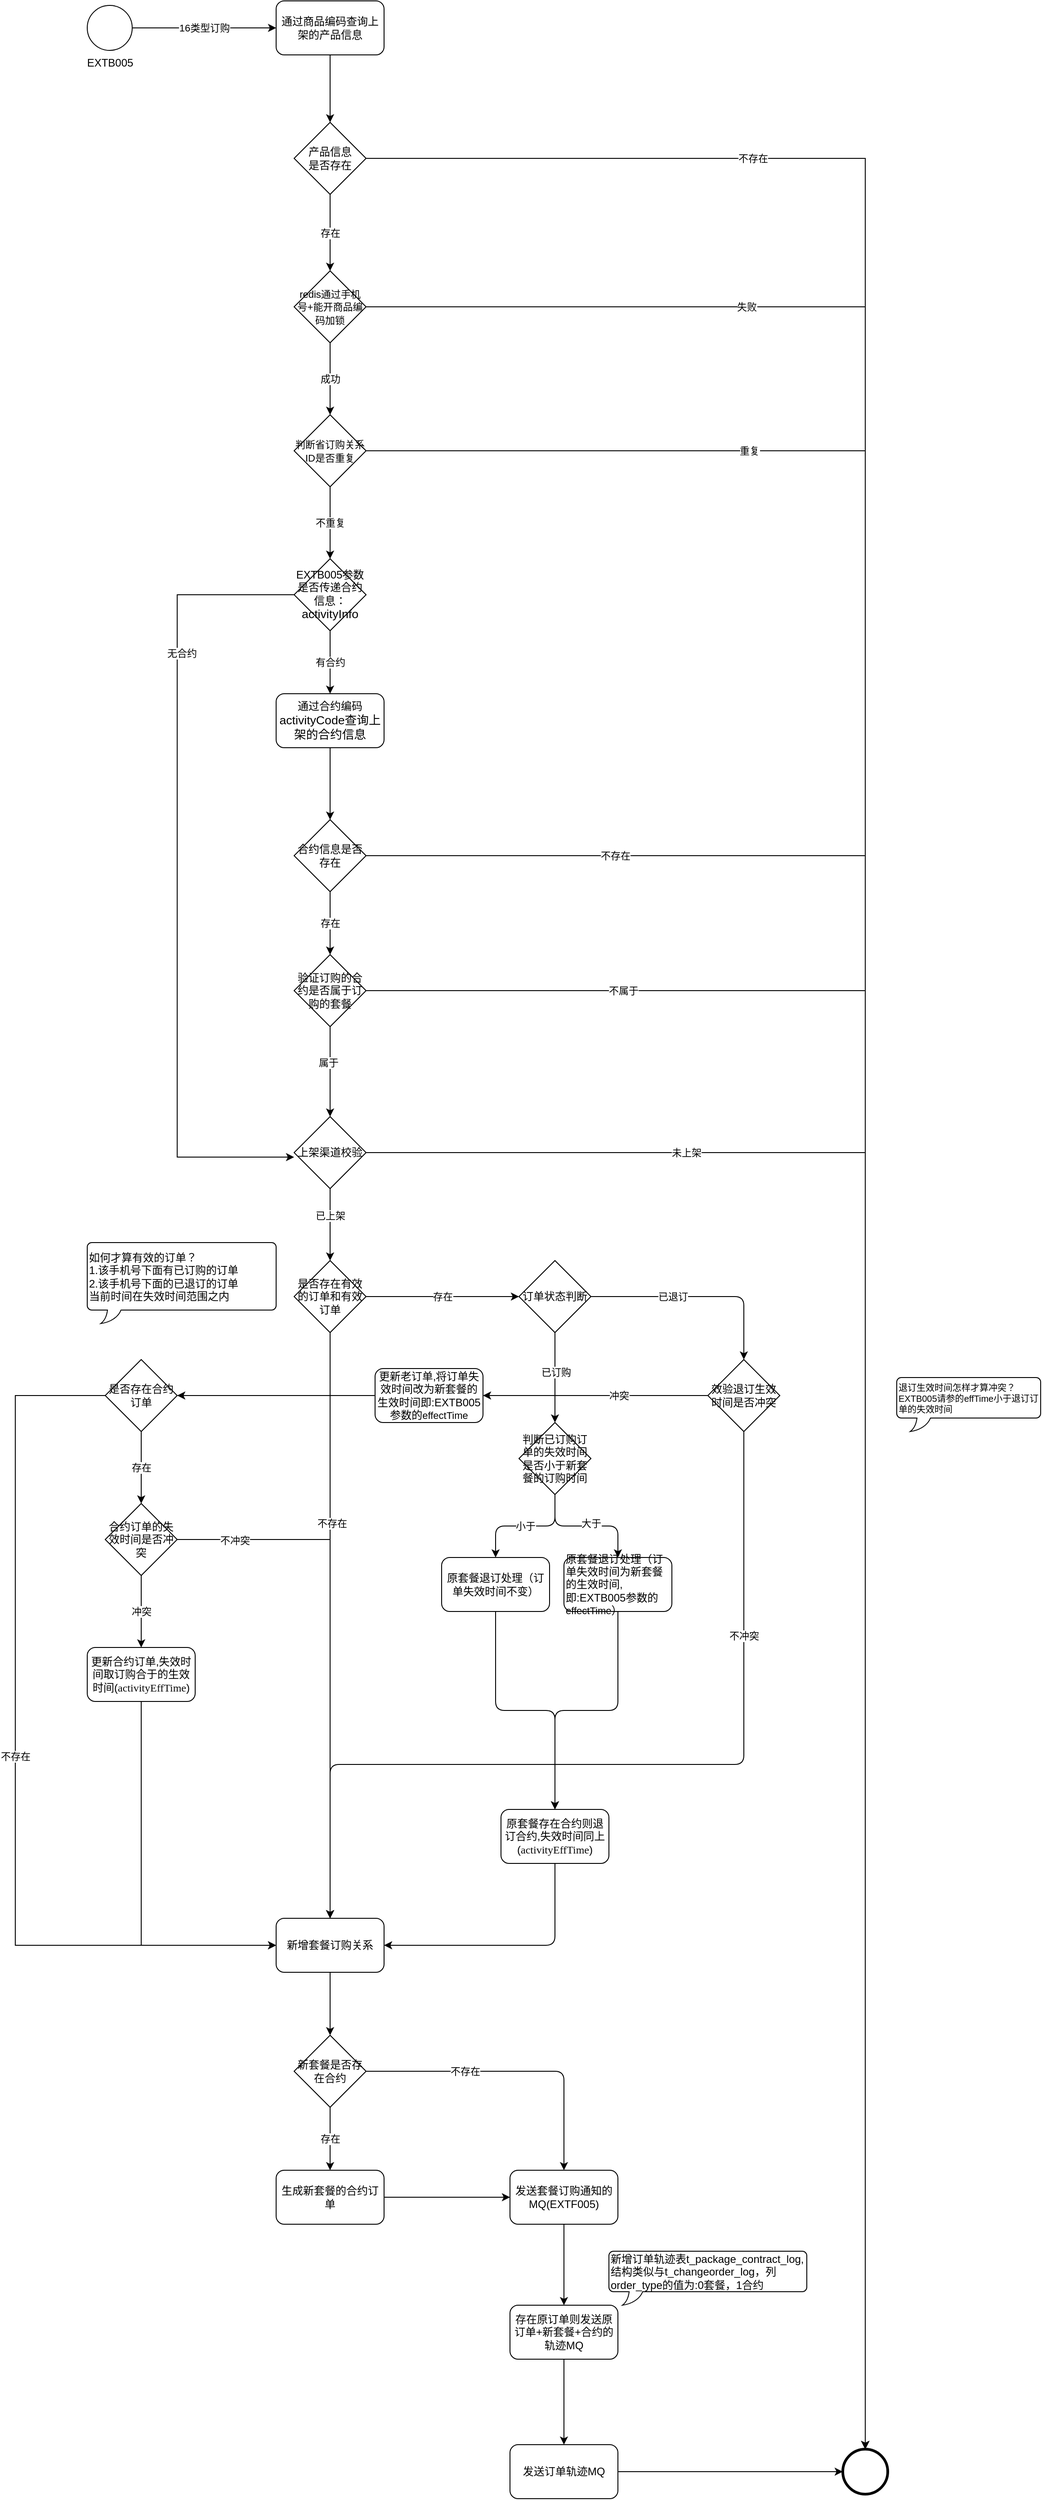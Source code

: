 <mxfile version="14.2.4" type="github" pages="3">
  <diagram id="OgV8At9cOp2wTqHFyp1Q" name="套餐+合约的订购">
    <mxGraphModel dx="2009" dy="1751" grid="1" gridSize="10" guides="1" tooltips="1" connect="1" arrows="1" fold="1" page="1" pageScale="1" pageWidth="827" pageHeight="1169" math="0" shadow="0">
      <root>
        <mxCell id="0" />
        <mxCell id="1" parent="0" />
        <mxCell id="pLbMeJme8Y_Jl0HePabT-7" value="16类型订购" style="edgeStyle=orthogonalEdgeStyle;rounded=0;orthogonalLoop=1;jettySize=auto;html=1;" parent="1" source="pLbMeJme8Y_Jl0HePabT-2" target="pLbMeJme8Y_Jl0HePabT-6" edge="1">
          <mxGeometry relative="1" as="geometry" />
        </mxCell>
        <mxCell id="pLbMeJme8Y_Jl0HePabT-2" value="EXTB005" style="shape=mxgraph.bpmn.shape;html=1;verticalLabelPosition=bottom;verticalAlign=top;align=center;perimeter=ellipsePerimeter;outlineConnect=0;outline=standard;symbol=general;" parent="1" vertex="1">
          <mxGeometry x="20" y="-575" width="50" height="50" as="geometry" />
        </mxCell>
        <mxCell id="pLbMeJme8Y_Jl0HePabT-3" value="" style="shape=mxgraph.bpmn.shape;html=1;verticalLabelPosition=bottom;verticalAlign=top;align=center;perimeter=ellipsePerimeter;outlineConnect=0;outline=end;symbol=general;" parent="1" vertex="1">
          <mxGeometry x="860" y="2141" width="50" height="50" as="geometry" />
        </mxCell>
        <mxCell id="pLbMeJme8Y_Jl0HePabT-15" style="edgeStyle=orthogonalEdgeStyle;rounded=0;orthogonalLoop=1;jettySize=auto;html=1;" parent="1" source="pLbMeJme8Y_Jl0HePabT-6" target="pLbMeJme8Y_Jl0HePabT-12" edge="1">
          <mxGeometry relative="1" as="geometry" />
        </mxCell>
        <mxCell id="pLbMeJme8Y_Jl0HePabT-6" value="通过商品编码查询上架的产品信息" style="rounded=1;whiteSpace=wrap;html=1;" parent="1" vertex="1">
          <mxGeometry x="230" y="-580" width="120" height="60" as="geometry" />
        </mxCell>
        <mxCell id="pLbMeJme8Y_Jl0HePabT-18" value="不存在&lt;br&gt;" style="edgeStyle=orthogonalEdgeStyle;rounded=0;orthogonalLoop=1;jettySize=auto;html=1;" parent="1" source="pLbMeJme8Y_Jl0HePabT-12" target="pLbMeJme8Y_Jl0HePabT-3" edge="1">
          <mxGeometry x="-0.723" relative="1" as="geometry">
            <mxPoint as="offset" />
          </mxGeometry>
        </mxCell>
        <mxCell id="c7PuPgjgo78gl8ul6k84-38" value="存在" style="edgeStyle=orthogonalEdgeStyle;rounded=1;sketch=0;orthogonalLoop=1;jettySize=auto;html=1;shadow=0;" parent="1" source="pLbMeJme8Y_Jl0HePabT-12" target="c7PuPgjgo78gl8ul6k84-36" edge="1">
          <mxGeometry relative="1" as="geometry" />
        </mxCell>
        <mxCell id="pLbMeJme8Y_Jl0HePabT-12" value="产品信息&lt;br&gt;是否存在" style="rhombus;whiteSpace=wrap;html=1;" parent="1" vertex="1">
          <mxGeometry x="250" y="-445" width="80" height="80" as="geometry" />
        </mxCell>
        <mxCell id="pLbMeJme8Y_Jl0HePabT-22" style="edgeStyle=orthogonalEdgeStyle;rounded=0;orthogonalLoop=1;jettySize=auto;html=1;" parent="1" source="pLbMeJme8Y_Jl0HePabT-20" target="pLbMeJme8Y_Jl0HePabT-3" edge="1">
          <mxGeometry relative="1" as="geometry" />
        </mxCell>
        <mxCell id="pLbMeJme8Y_Jl0HePabT-23" value="未上架" style="edgeLabel;html=1;align=center;verticalAlign=middle;resizable=0;points=[];" parent="pLbMeJme8Y_Jl0HePabT-22" vertex="1" connectable="0">
          <mxGeometry x="-0.496" y="-5" relative="1" as="geometry">
            <mxPoint x="-147" y="-5" as="offset" />
          </mxGeometry>
        </mxCell>
        <mxCell id="pLbMeJme8Y_Jl0HePabT-25" value="" style="edgeStyle=orthogonalEdgeStyle;rounded=0;orthogonalLoop=1;jettySize=auto;html=1;" parent="1" source="pLbMeJme8Y_Jl0HePabT-20" target="pLbMeJme8Y_Jl0HePabT-24" edge="1">
          <mxGeometry relative="1" as="geometry" />
        </mxCell>
        <mxCell id="pLbMeJme8Y_Jl0HePabT-26" value="已上架" style="edgeLabel;html=1;align=center;verticalAlign=middle;resizable=0;points=[];" parent="pLbMeJme8Y_Jl0HePabT-25" vertex="1" connectable="0">
          <mxGeometry x="-0.25" relative="1" as="geometry">
            <mxPoint as="offset" />
          </mxGeometry>
        </mxCell>
        <mxCell id="pLbMeJme8Y_Jl0HePabT-20" value="上架渠道校验" style="rhombus;whiteSpace=wrap;html=1;" parent="1" vertex="1">
          <mxGeometry x="250" y="660" width="80" height="80" as="geometry" />
        </mxCell>
        <mxCell id="pLbMeJme8Y_Jl0HePabT-29" value="存在" style="edgeStyle=orthogonalEdgeStyle;rounded=0;orthogonalLoop=1;jettySize=auto;html=1;" parent="1" source="pLbMeJme8Y_Jl0HePabT-24" target="pLbMeJme8Y_Jl0HePabT-28" edge="1">
          <mxGeometry relative="1" as="geometry" />
        </mxCell>
        <mxCell id="Hu3Yx2KmRZgjXhI8Y2ag-7" style="edgeStyle=orthogonalEdgeStyle;curved=0;rounded=1;sketch=0;orthogonalLoop=1;jettySize=auto;html=1;" parent="1" source="pLbMeJme8Y_Jl0HePabT-24" target="Hu3Yx2KmRZgjXhI8Y2ag-6" edge="1">
          <mxGeometry relative="1" as="geometry" />
        </mxCell>
        <mxCell id="Hu3Yx2KmRZgjXhI8Y2ag-18" value="不存在" style="edgeLabel;html=1;align=center;verticalAlign=middle;resizable=0;points=[];" parent="Hu3Yx2KmRZgjXhI8Y2ag-7" vertex="1" connectable="0">
          <mxGeometry x="-0.349" y="2" relative="1" as="geometry">
            <mxPoint as="offset" />
          </mxGeometry>
        </mxCell>
        <mxCell id="pLbMeJme8Y_Jl0HePabT-24" value="是否存在有效的订单和有效订单" style="rhombus;whiteSpace=wrap;html=1;" parent="1" vertex="1">
          <mxGeometry x="250" y="820" width="80" height="80" as="geometry" />
        </mxCell>
        <mxCell id="Hu3Yx2KmRZgjXhI8Y2ag-2" value="" style="edgeStyle=orthogonalEdgeStyle;curved=0;rounded=1;sketch=0;orthogonalLoop=1;jettySize=auto;html=1;" parent="1" source="pLbMeJme8Y_Jl0HePabT-28" target="Hu3Yx2KmRZgjXhI8Y2ag-1" edge="1">
          <mxGeometry relative="1" as="geometry" />
        </mxCell>
        <mxCell id="Hu3Yx2KmRZgjXhI8Y2ag-5" value="已退订&lt;br&gt;" style="edgeLabel;html=1;align=center;verticalAlign=middle;resizable=0;points=[];" parent="Hu3Yx2KmRZgjXhI8Y2ag-2" vertex="1" connectable="0">
          <mxGeometry x="0.369" y="2" relative="1" as="geometry">
            <mxPoint x="-74.17" y="2" as="offset" />
          </mxGeometry>
        </mxCell>
        <mxCell id="c7PuPgjgo78gl8ul6k84-27" value="" style="edgeStyle=orthogonalEdgeStyle;rounded=1;sketch=0;orthogonalLoop=1;jettySize=auto;html=1;shadow=0;" parent="1" source="pLbMeJme8Y_Jl0HePabT-28" target="c7PuPgjgo78gl8ul6k84-26" edge="1">
          <mxGeometry relative="1" as="geometry" />
        </mxCell>
        <mxCell id="c7PuPgjgo78gl8ul6k84-28" value="已订购" style="edgeLabel;html=1;align=center;verticalAlign=middle;resizable=0;points=[];" parent="c7PuPgjgo78gl8ul6k84-27" vertex="1" connectable="0">
          <mxGeometry x="-0.131" y="1" relative="1" as="geometry">
            <mxPoint as="offset" />
          </mxGeometry>
        </mxCell>
        <mxCell id="pLbMeJme8Y_Jl0HePabT-28" value="订单状态判断" style="rhombus;whiteSpace=wrap;html=1;" parent="1" vertex="1">
          <mxGeometry x="500" y="820" width="80" height="80" as="geometry" />
        </mxCell>
        <mxCell id="Hu3Yx2KmRZgjXhI8Y2ag-13" value="不冲突" style="edgeStyle=orthogonalEdgeStyle;curved=0;rounded=1;sketch=0;orthogonalLoop=1;jettySize=auto;html=1;" parent="1" source="Hu3Yx2KmRZgjXhI8Y2ag-1" target="Hu3Yx2KmRZgjXhI8Y2ag-6" edge="1">
          <mxGeometry x="-0.547" relative="1" as="geometry">
            <Array as="points">
              <mxPoint x="750" y="1380" />
              <mxPoint x="290" y="1380" />
            </Array>
            <mxPoint as="offset" />
          </mxGeometry>
        </mxCell>
        <mxCell id="Hu3Yx2KmRZgjXhI8Y2ag-14" style="edgeStyle=orthogonalEdgeStyle;curved=0;rounded=1;sketch=0;orthogonalLoop=1;jettySize=auto;html=1;entryX=1;entryY=0.5;entryDx=0;entryDy=0;" parent="1" source="Hu3Yx2KmRZgjXhI8Y2ag-1" target="Hu3Yx2KmRZgjXhI8Y2ag-12" edge="1">
          <mxGeometry relative="1" as="geometry" />
        </mxCell>
        <mxCell id="Hu3Yx2KmRZgjXhI8Y2ag-15" value="冲突" style="edgeLabel;html=1;align=center;verticalAlign=middle;resizable=0;points=[];" parent="Hu3Yx2KmRZgjXhI8Y2ag-14" vertex="1" connectable="0">
          <mxGeometry x="0.084" y="-3" relative="1" as="geometry">
            <mxPoint x="35.83" y="3" as="offset" />
          </mxGeometry>
        </mxCell>
        <mxCell id="Hu3Yx2KmRZgjXhI8Y2ag-1" value="效验退订生效时间是否冲突" style="rhombus;whiteSpace=wrap;html=1;" parent="1" vertex="1">
          <mxGeometry x="710" y="930" width="80" height="80" as="geometry" />
        </mxCell>
        <mxCell id="Hu3Yx2KmRZgjXhI8Y2ag-23" value="" style="edgeStyle=orthogonalEdgeStyle;curved=0;rounded=1;sketch=0;orthogonalLoop=1;jettySize=auto;html=1;" parent="1" source="Hu3Yx2KmRZgjXhI8Y2ag-6" target="Hu3Yx2KmRZgjXhI8Y2ag-20" edge="1">
          <mxGeometry relative="1" as="geometry">
            <mxPoint x="290" y="1691" as="targetPoint" />
          </mxGeometry>
        </mxCell>
        <mxCell id="Hu3Yx2KmRZgjXhI8Y2ag-6" value="新增套餐订购关系" style="rounded=1;whiteSpace=wrap;html=1;sketch=0;" parent="1" vertex="1">
          <mxGeometry x="230" y="1551" width="120" height="60" as="geometry" />
        </mxCell>
        <mxCell id="Hu3Yx2KmRZgjXhI8Y2ag-11" value="" style="edgeStyle=orthogonalEdgeStyle;curved=0;rounded=1;sketch=0;orthogonalLoop=1;jettySize=auto;html=1;" parent="1" source="Hu3Yx2KmRZgjXhI8Y2ag-8" target="Hu3Yx2KmRZgjXhI8Y2ag-10" edge="1">
          <mxGeometry relative="1" as="geometry">
            <Array as="points">
              <mxPoint x="610" y="1320" />
              <mxPoint x="540" y="1320" />
            </Array>
          </mxGeometry>
        </mxCell>
        <mxCell id="Hu3Yx2KmRZgjXhI8Y2ag-8" value="原套餐退订处理（订单失效时间为新套餐的生效时间,即:EXTB005&lt;span&gt;参数的&lt;/span&gt;&lt;span lang=&quot;EN-US&quot; style=&quot;font-size: 11px ; font-family: &amp;#34;calibri&amp;#34; , sans-serif&quot;&gt;effectTime&lt;/span&gt;）" style="rounded=1;whiteSpace=wrap;html=1;sketch=0;align=left;" parent="1" vertex="1">
          <mxGeometry x="550" y="1150" width="120" height="60" as="geometry" />
        </mxCell>
        <mxCell id="Hu3Yx2KmRZgjXhI8Y2ag-19" style="edgeStyle=orthogonalEdgeStyle;curved=0;rounded=1;sketch=0;orthogonalLoop=1;jettySize=auto;html=1;" parent="1" source="Hu3Yx2KmRZgjXhI8Y2ag-10" target="Hu3Yx2KmRZgjXhI8Y2ag-6" edge="1">
          <mxGeometry relative="1" as="geometry">
            <Array as="points">
              <mxPoint x="540" y="1581" />
            </Array>
          </mxGeometry>
        </mxCell>
        <mxCell id="Hu3Yx2KmRZgjXhI8Y2ag-10" value="原套餐存在合约则退订合约,失效时间同上&lt;br&gt;(&lt;span style=&quot;color: rgb(8 , 8 , 8) ; font-family: &amp;#34;jetbrains mono&amp;#34; ; background-color: rgb(255 , 255 , 255)&quot;&gt;activityEffTime&lt;/span&gt;)" style="rounded=1;whiteSpace=wrap;html=1;sketch=0;" parent="1" vertex="1">
          <mxGeometry x="480" y="1430" width="120" height="60" as="geometry" />
        </mxCell>
        <mxCell id="c7PuPgjgo78gl8ul6k84-21" value="" style="edgeStyle=orthogonalEdgeStyle;rounded=0;orthogonalLoop=1;jettySize=auto;html=1;entryX=1;entryY=0.5;entryDx=0;entryDy=0;" parent="1" source="Hu3Yx2KmRZgjXhI8Y2ag-12" target="DXuq3Fp1_VnuWL4r6rDe-3" edge="1">
          <mxGeometry relative="1" as="geometry">
            <mxPoint x="140" y="970" as="targetPoint" />
          </mxGeometry>
        </mxCell>
        <mxCell id="Hu3Yx2KmRZgjXhI8Y2ag-12" value="更新老订单,将订单失效时间改为新套餐的生效时间即:&lt;span style=&quot;text-align: left&quot;&gt;EXTB005参数的&lt;/span&gt;&lt;span style=&quot;font-family: &amp;#34;calibri&amp;#34; , sans-serif ; font-size: 11px ; text-align: left&quot;&gt;effectTime&lt;/span&gt;" style="rounded=1;whiteSpace=wrap;html=1;sketch=0;" parent="1" vertex="1">
          <mxGeometry x="340" y="940" width="120" height="60" as="geometry" />
        </mxCell>
        <mxCell id="Hu3Yx2KmRZgjXhI8Y2ag-25" value="存在" style="edgeStyle=orthogonalEdgeStyle;curved=0;rounded=1;sketch=0;orthogonalLoop=1;jettySize=auto;html=1;" parent="1" source="Hu3Yx2KmRZgjXhI8Y2ag-20" target="Hu3Yx2KmRZgjXhI8Y2ag-26" edge="1">
          <mxGeometry relative="1" as="geometry">
            <mxPoint x="290" y="1921" as="targetPoint" />
          </mxGeometry>
        </mxCell>
        <mxCell id="Hu3Yx2KmRZgjXhI8Y2ag-34" value="不存在" style="edgeStyle=orthogonalEdgeStyle;curved=0;rounded=1;sketch=0;orthogonalLoop=1;jettySize=auto;html=1;" parent="1" source="Hu3Yx2KmRZgjXhI8Y2ag-20" target="Hu3Yx2KmRZgjXhI8Y2ag-28" edge="1">
          <mxGeometry x="-0.333" relative="1" as="geometry">
            <mxPoint as="offset" />
          </mxGeometry>
        </mxCell>
        <mxCell id="Hu3Yx2KmRZgjXhI8Y2ag-20" value="新套餐是否存在合约" style="rhombus;whiteSpace=wrap;html=1;rounded=0;sketch=0;" parent="1" vertex="1">
          <mxGeometry x="250" y="1681" width="80" height="80" as="geometry" />
        </mxCell>
        <mxCell id="Hu3Yx2KmRZgjXhI8Y2ag-29" value="" style="edgeStyle=orthogonalEdgeStyle;curved=0;rounded=1;sketch=0;orthogonalLoop=1;jettySize=auto;html=1;" parent="1" source="Hu3Yx2KmRZgjXhI8Y2ag-26" target="Hu3Yx2KmRZgjXhI8Y2ag-28" edge="1">
          <mxGeometry relative="1" as="geometry" />
        </mxCell>
        <mxCell id="Hu3Yx2KmRZgjXhI8Y2ag-26" value="生成新套餐的合约订单" style="rounded=1;whiteSpace=wrap;html=1;sketch=0;" parent="1" vertex="1">
          <mxGeometry x="230" y="1831" width="120" height="60" as="geometry" />
        </mxCell>
        <mxCell id="Hu3Yx2KmRZgjXhI8Y2ag-36" value="" style="edgeStyle=orthogonalEdgeStyle;curved=0;rounded=1;sketch=0;orthogonalLoop=1;jettySize=auto;html=1;" parent="1" source="Hu3Yx2KmRZgjXhI8Y2ag-28" target="Hu3Yx2KmRZgjXhI8Y2ag-35" edge="1">
          <mxGeometry relative="1" as="geometry" />
        </mxCell>
        <mxCell id="Hu3Yx2KmRZgjXhI8Y2ag-28" value="发送套餐订购通知的MQ(EXTF005)" style="rounded=1;whiteSpace=wrap;html=1;sketch=0;" parent="1" vertex="1">
          <mxGeometry x="490" y="1831" width="120" height="60" as="geometry" />
        </mxCell>
        <mxCell id="Hu3Yx2KmRZgjXhI8Y2ag-38" value="" style="edgeStyle=orthogonalEdgeStyle;curved=0;rounded=1;sketch=0;orthogonalLoop=1;jettySize=auto;html=1;" parent="1" source="Hu3Yx2KmRZgjXhI8Y2ag-35" target="Hu3Yx2KmRZgjXhI8Y2ag-37" edge="1">
          <mxGeometry relative="1" as="geometry" />
        </mxCell>
        <mxCell id="Hu3Yx2KmRZgjXhI8Y2ag-35" value="存在原订单则发送原订单+新套餐+合约的轨迹MQ" style="rounded=1;whiteSpace=wrap;html=1;sketch=0;" parent="1" vertex="1">
          <mxGeometry x="490" y="1981" width="120" height="60" as="geometry" />
        </mxCell>
        <mxCell id="Hu3Yx2KmRZgjXhI8Y2ag-39" style="edgeStyle=orthogonalEdgeStyle;curved=0;rounded=1;sketch=0;orthogonalLoop=1;jettySize=auto;html=1;" parent="1" source="Hu3Yx2KmRZgjXhI8Y2ag-37" target="pLbMeJme8Y_Jl0HePabT-3" edge="1">
          <mxGeometry relative="1" as="geometry" />
        </mxCell>
        <mxCell id="Hu3Yx2KmRZgjXhI8Y2ag-37" value="发送订单轨迹MQ" style="rounded=1;whiteSpace=wrap;html=1;sketch=0;" parent="1" vertex="1">
          <mxGeometry x="490" y="2136" width="120" height="60" as="geometry" />
        </mxCell>
        <mxCell id="VUyrlR1kTBsmthqAl_uk-15" value="&lt;span&gt;如何才算有效的订单？&lt;/span&gt;&lt;br&gt;&lt;span&gt;1.该手机号下面有已订购的订单&lt;/span&gt;&lt;br&gt;&lt;span&gt;2.该手机号下面的已退订的订单&lt;br&gt;当前时间在失效时间范围之内&lt;br&gt;&lt;/span&gt;" style="whiteSpace=wrap;html=1;shape=mxgraph.basic.roundRectCallout;dx=30;dy=15;size=5;boundedLbl=1;labelBackgroundColor=none;align=left;" parent="1" vertex="1">
          <mxGeometry x="20" y="800" width="210" height="90" as="geometry" />
        </mxCell>
        <mxCell id="VUyrlR1kTBsmthqAl_uk-17" value="&lt;font style=&quot;font-size: 10px&quot;&gt;退订生效时间怎样才算冲突？&lt;br style=&quot;font-size: 10px&quot;&gt;EXTB005请参的&lt;span style=&quot;font-family: &amp;#34;calibri&amp;#34; , sans-serif ; font-size: 10px&quot;&gt;effTime小于退订订单的失效时间&lt;/span&gt;&lt;/font&gt;" style="whiteSpace=wrap;html=1;shape=mxgraph.basic.roundRectCallout;dx=30;dy=15;size=5;boundedLbl=1;labelBackgroundColor=none;align=left;fontSize=8;" parent="1" vertex="1">
          <mxGeometry x="920" y="950" width="160" height="60" as="geometry" />
        </mxCell>
        <mxCell id="c7PuPgjgo78gl8ul6k84-5" value="有合约" style="edgeStyle=orthogonalEdgeStyle;rounded=0;orthogonalLoop=1;jettySize=auto;html=1;" parent="1" source="c7PuPgjgo78gl8ul6k84-1" target="c7PuPgjgo78gl8ul6k84-4" edge="1">
          <mxGeometry relative="1" as="geometry" />
        </mxCell>
        <mxCell id="c7PuPgjgo78gl8ul6k84-18" style="edgeStyle=orthogonalEdgeStyle;rounded=0;orthogonalLoop=1;jettySize=auto;html=1;entryX=0;entryY=0.5;entryDx=0;entryDy=0;" parent="1" source="c7PuPgjgo78gl8ul6k84-1" edge="1">
          <mxGeometry relative="1" as="geometry">
            <mxPoint x="250" y="80" as="sourcePoint" />
            <mxPoint x="250" y="705" as="targetPoint" />
            <Array as="points">
              <mxPoint x="120" y="80" />
              <mxPoint x="120" y="705" />
            </Array>
          </mxGeometry>
        </mxCell>
        <mxCell id="c7PuPgjgo78gl8ul6k84-19" value="无合约" style="edgeLabel;html=1;align=center;verticalAlign=middle;resizable=0;points=[];" parent="c7PuPgjgo78gl8ul6k84-18" vertex="1" connectable="0">
          <mxGeometry x="-0.591" y="3" relative="1" as="geometry">
            <mxPoint x="2" y="14" as="offset" />
          </mxGeometry>
        </mxCell>
        <mxCell id="c7PuPgjgo78gl8ul6k84-1" value="EXTB005参数是否传递合约信息：&lt;span lang=&quot;EN-US&quot; style=&quot;font-size: 10.0pt ; font-family: &amp;#34;calibri&amp;#34; , sans-serif&quot;&gt;activityInfo&lt;/span&gt;" style="rhombus;whiteSpace=wrap;html=1;" parent="1" vertex="1">
          <mxGeometry x="250" y="40" width="80" height="80" as="geometry" />
        </mxCell>
        <mxCell id="c7PuPgjgo78gl8ul6k84-9" style="edgeStyle=orthogonalEdgeStyle;rounded=0;orthogonalLoop=1;jettySize=auto;html=1;" parent="1" source="c7PuPgjgo78gl8ul6k84-4" target="c7PuPgjgo78gl8ul6k84-8" edge="1">
          <mxGeometry relative="1" as="geometry" />
        </mxCell>
        <mxCell id="c7PuPgjgo78gl8ul6k84-4" value="通过合约编码&lt;span lang=&quot;EN-US&quot; style=&quot;font-size: 10.0pt ; font-family: &amp;#34;calibri&amp;#34; , sans-serif&quot;&gt;activityCode查询上架的合约信息&lt;/span&gt;" style="rounded=1;whiteSpace=wrap;html=1;" parent="1" vertex="1">
          <mxGeometry x="230" y="190" width="120" height="60" as="geometry" />
        </mxCell>
        <mxCell id="c7PuPgjgo78gl8ul6k84-10" style="edgeStyle=orthogonalEdgeStyle;rounded=0;orthogonalLoop=1;jettySize=auto;html=1;entryX=0.5;entryY=0;entryDx=0;entryDy=0;" parent="1" source="c7PuPgjgo78gl8ul6k84-8" target="pLbMeJme8Y_Jl0HePabT-3" edge="1">
          <mxGeometry relative="1" as="geometry" />
        </mxCell>
        <mxCell id="c7PuPgjgo78gl8ul6k84-11" value="不存在" style="edgeLabel;html=1;align=center;verticalAlign=middle;resizable=0;points=[];" parent="c7PuPgjgo78gl8ul6k84-10" vertex="1" connectable="0">
          <mxGeometry x="-0.752" y="1" relative="1" as="geometry">
            <mxPoint x="-11.67" y="1" as="offset" />
          </mxGeometry>
        </mxCell>
        <mxCell id="c7PuPgjgo78gl8ul6k84-13" value="存在" style="edgeStyle=orthogonalEdgeStyle;rounded=0;orthogonalLoop=1;jettySize=auto;html=1;" parent="1" source="c7PuPgjgo78gl8ul6k84-8" target="c7PuPgjgo78gl8ul6k84-12" edge="1">
          <mxGeometry relative="1" as="geometry" />
        </mxCell>
        <mxCell id="c7PuPgjgo78gl8ul6k84-8" value="合约信息是否存在" style="rhombus;whiteSpace=wrap;html=1;" parent="1" vertex="1">
          <mxGeometry x="250" y="330" width="80" height="80" as="geometry" />
        </mxCell>
        <mxCell id="c7PuPgjgo78gl8ul6k84-14" style="edgeStyle=orthogonalEdgeStyle;rounded=0;orthogonalLoop=1;jettySize=auto;html=1;" parent="1" source="c7PuPgjgo78gl8ul6k84-12" target="pLbMeJme8Y_Jl0HePabT-3" edge="1">
          <mxGeometry relative="1" as="geometry" />
        </mxCell>
        <mxCell id="c7PuPgjgo78gl8ul6k84-15" value="不属于" style="edgeLabel;html=1;align=center;verticalAlign=middle;resizable=0;points=[];" parent="c7PuPgjgo78gl8ul6k84-14" vertex="1" connectable="0">
          <mxGeometry x="-0.821" relative="1" as="geometry">
            <mxPoint x="90.83" as="offset" />
          </mxGeometry>
        </mxCell>
        <mxCell id="c7PuPgjgo78gl8ul6k84-16" style="edgeStyle=orthogonalEdgeStyle;rounded=0;orthogonalLoop=1;jettySize=auto;html=1;" parent="1" source="c7PuPgjgo78gl8ul6k84-12" target="pLbMeJme8Y_Jl0HePabT-20" edge="1">
          <mxGeometry relative="1" as="geometry">
            <mxPoint x="290" y="660" as="targetPoint" />
          </mxGeometry>
        </mxCell>
        <mxCell id="c7PuPgjgo78gl8ul6k84-17" value="属于" style="edgeLabel;html=1;align=center;verticalAlign=middle;resizable=0;points=[];" parent="c7PuPgjgo78gl8ul6k84-16" vertex="1" connectable="0">
          <mxGeometry x="-0.208" y="-2" relative="1" as="geometry">
            <mxPoint as="offset" />
          </mxGeometry>
        </mxCell>
        <mxCell id="c7PuPgjgo78gl8ul6k84-12" value="验证订购的合约是否属于订购的套餐" style="rhombus;whiteSpace=wrap;html=1;" parent="1" vertex="1">
          <mxGeometry x="250" y="480" width="80" height="80" as="geometry" />
        </mxCell>
        <mxCell id="c7PuPgjgo78gl8ul6k84-30" value="小于" style="edgeStyle=orthogonalEdgeStyle;rounded=1;sketch=0;orthogonalLoop=1;jettySize=auto;html=1;shadow=0;" parent="1" source="c7PuPgjgo78gl8ul6k84-26" target="c7PuPgjgo78gl8ul6k84-29" edge="1">
          <mxGeometry relative="1" as="geometry" />
        </mxCell>
        <mxCell id="c7PuPgjgo78gl8ul6k84-31" style="edgeStyle=orthogonalEdgeStyle;rounded=1;sketch=0;orthogonalLoop=1;jettySize=auto;html=1;entryX=0.5;entryY=0;entryDx=0;entryDy=0;shadow=0;" parent="1" source="c7PuPgjgo78gl8ul6k84-26" target="Hu3Yx2KmRZgjXhI8Y2ag-8" edge="1">
          <mxGeometry relative="1" as="geometry" />
        </mxCell>
        <mxCell id="c7PuPgjgo78gl8ul6k84-32" value="大于" style="edgeLabel;html=1;align=center;verticalAlign=middle;resizable=0;points=[];" parent="c7PuPgjgo78gl8ul6k84-31" vertex="1" connectable="0">
          <mxGeometry x="0.191" y="3" relative="1" as="geometry">
            <mxPoint x="-8.33" as="offset" />
          </mxGeometry>
        </mxCell>
        <mxCell id="c7PuPgjgo78gl8ul6k84-26" value="判断已订购订单的失效时间是否小于新套餐的订购时间" style="rhombus;whiteSpace=wrap;html=1;" parent="1" vertex="1">
          <mxGeometry x="500" y="1000" width="80" height="80" as="geometry" />
        </mxCell>
        <mxCell id="c7PuPgjgo78gl8ul6k84-33" style="edgeStyle=orthogonalEdgeStyle;rounded=1;sketch=0;orthogonalLoop=1;jettySize=auto;html=1;shadow=0;" parent="1" source="c7PuPgjgo78gl8ul6k84-29" target="Hu3Yx2KmRZgjXhI8Y2ag-10" edge="1">
          <mxGeometry relative="1" as="geometry">
            <Array as="points">
              <mxPoint x="474" y="1320" />
              <mxPoint x="540" y="1320" />
            </Array>
          </mxGeometry>
        </mxCell>
        <mxCell id="c7PuPgjgo78gl8ul6k84-29" value="&lt;span style=&quot;text-align: left&quot;&gt;原套餐退订处理（订单失效时间不变&lt;/span&gt;&lt;span style=&quot;text-align: left&quot;&gt;）&lt;/span&gt;" style="rounded=1;whiteSpace=wrap;html=1;" parent="1" vertex="1">
          <mxGeometry x="414" y="1150" width="120" height="60" as="geometry" />
        </mxCell>
        <mxCell id="c7PuPgjgo78gl8ul6k84-34" value="新增订单轨迹表t_package_contract_log,结构类似与t_changeorder_log，列order_type的值为:0套餐，1合约" style="whiteSpace=wrap;html=1;shape=mxgraph.basic.roundRectCallout;dx=30;dy=15;size=5;boundedLbl=1;align=left;" parent="1" vertex="1">
          <mxGeometry x="600" y="1921" width="220" height="60" as="geometry" />
        </mxCell>
        <mxCell id="c7PuPgjgo78gl8ul6k84-41" value="失败" style="edgeStyle=orthogonalEdgeStyle;rounded=0;sketch=0;orthogonalLoop=1;jettySize=auto;html=1;shadow=0;" parent="1" source="c7PuPgjgo78gl8ul6k84-36" target="pLbMeJme8Y_Jl0HePabT-3" edge="1">
          <mxGeometry x="-0.712" relative="1" as="geometry">
            <mxPoint as="offset" />
          </mxGeometry>
        </mxCell>
        <mxCell id="6TzH4s9HjlLaRoC7wAst-2" value="成功" style="edgeStyle=orthogonalEdgeStyle;rounded=0;orthogonalLoop=1;jettySize=auto;html=1;" edge="1" parent="1" source="c7PuPgjgo78gl8ul6k84-36" target="6TzH4s9HjlLaRoC7wAst-1">
          <mxGeometry relative="1" as="geometry" />
        </mxCell>
        <mxCell id="c7PuPgjgo78gl8ul6k84-36" value="&lt;span style=&quot;font-size: 11px;&quot;&gt;redis通过手机号+能开商品编码加锁&lt;/span&gt;" style="rhombus;whiteSpace=wrap;html=1;labelBackgroundColor=none;" parent="1" vertex="1">
          <mxGeometry x="250" y="-280" width="80" height="80" as="geometry" />
        </mxCell>
        <mxCell id="DXuq3Fp1_VnuWL4r6rDe-5" value="不存在" style="edgeStyle=orthogonalEdgeStyle;rounded=0;orthogonalLoop=1;jettySize=auto;html=1;entryX=0;entryY=0.5;entryDx=0;entryDy=0;" parent="1" source="DXuq3Fp1_VnuWL4r6rDe-3" target="Hu3Yx2KmRZgjXhI8Y2ag-6" edge="1">
          <mxGeometry relative="1" as="geometry">
            <Array as="points">
              <mxPoint x="-60" y="970" />
              <mxPoint x="-60" y="1581" />
            </Array>
          </mxGeometry>
        </mxCell>
        <mxCell id="DXuq3Fp1_VnuWL4r6rDe-7" value="存在" style="edgeStyle=orthogonalEdgeStyle;rounded=0;orthogonalLoop=1;jettySize=auto;html=1;" parent="1" source="DXuq3Fp1_VnuWL4r6rDe-3" target="DXuq3Fp1_VnuWL4r6rDe-6" edge="1">
          <mxGeometry relative="1" as="geometry" />
        </mxCell>
        <mxCell id="DXuq3Fp1_VnuWL4r6rDe-3" value="是否存在合约订单" style="rhombus;whiteSpace=wrap;html=1;" parent="1" vertex="1">
          <mxGeometry x="40" y="930" width="80" height="80" as="geometry" />
        </mxCell>
        <mxCell id="DXuq3Fp1_VnuWL4r6rDe-9" value="冲突" style="edgeStyle=orthogonalEdgeStyle;rounded=0;orthogonalLoop=1;jettySize=auto;html=1;" parent="1" source="DXuq3Fp1_VnuWL4r6rDe-6" target="DXuq3Fp1_VnuWL4r6rDe-8" edge="1">
          <mxGeometry relative="1" as="geometry" />
        </mxCell>
        <mxCell id="DXuq3Fp1_VnuWL4r6rDe-10" style="edgeStyle=orthogonalEdgeStyle;rounded=0;orthogonalLoop=1;jettySize=auto;html=1;" parent="1" source="DXuq3Fp1_VnuWL4r6rDe-6" target="Hu3Yx2KmRZgjXhI8Y2ag-6" edge="1">
          <mxGeometry relative="1" as="geometry" />
        </mxCell>
        <mxCell id="DXuq3Fp1_VnuWL4r6rDe-11" value="不冲突" style="edgeLabel;html=1;align=center;verticalAlign=middle;resizable=0;points=[];" parent="DXuq3Fp1_VnuWL4r6rDe-10" vertex="1" connectable="0">
          <mxGeometry x="-0.783" y="-1" relative="1" as="geometry">
            <mxPoint as="offset" />
          </mxGeometry>
        </mxCell>
        <mxCell id="DXuq3Fp1_VnuWL4r6rDe-6" value="合约订单的失效时间是否冲突" style="rhombus;whiteSpace=wrap;html=1;" parent="1" vertex="1">
          <mxGeometry x="40" y="1090" width="80" height="80" as="geometry" />
        </mxCell>
        <mxCell id="DXuq3Fp1_VnuWL4r6rDe-12" style="edgeStyle=orthogonalEdgeStyle;rounded=0;orthogonalLoop=1;jettySize=auto;html=1;entryX=0;entryY=0.5;entryDx=0;entryDy=0;" parent="1" source="DXuq3Fp1_VnuWL4r6rDe-8" target="Hu3Yx2KmRZgjXhI8Y2ag-6" edge="1">
          <mxGeometry relative="1" as="geometry">
            <Array as="points">
              <mxPoint x="80" y="1581" />
            </Array>
          </mxGeometry>
        </mxCell>
        <mxCell id="DXuq3Fp1_VnuWL4r6rDe-8" value="更新合约订单,失效时间取订购合于的生效时间(&lt;span style=&quot;background-color: rgb(255 , 255 , 255) ; color: rgb(8 , 8 , 8) ; font-family: &amp;#34;jetbrains mono&amp;#34;&quot;&gt;activityEffTime&lt;/span&gt;&lt;span&gt;)&lt;/span&gt;" style="rounded=1;whiteSpace=wrap;html=1;sketch=0;" parent="1" vertex="1">
          <mxGeometry x="20" y="1250" width="120" height="60" as="geometry" />
        </mxCell>
        <mxCell id="6TzH4s9HjlLaRoC7wAst-3" value="不重复" style="edgeStyle=orthogonalEdgeStyle;rounded=0;orthogonalLoop=1;jettySize=auto;html=1;" edge="1" parent="1" source="6TzH4s9HjlLaRoC7wAst-1" target="c7PuPgjgo78gl8ul6k84-1">
          <mxGeometry relative="1" as="geometry" />
        </mxCell>
        <mxCell id="6TzH4s9HjlLaRoC7wAst-4" style="edgeStyle=orthogonalEdgeStyle;rounded=0;orthogonalLoop=1;jettySize=auto;html=1;" edge="1" parent="1" source="6TzH4s9HjlLaRoC7wAst-1" target="pLbMeJme8Y_Jl0HePabT-3">
          <mxGeometry relative="1" as="geometry" />
        </mxCell>
        <mxCell id="6TzH4s9HjlLaRoC7wAst-5" value="重复" style="edgeLabel;html=1;align=center;verticalAlign=middle;resizable=0;points=[];" vertex="1" connectable="0" parent="6TzH4s9HjlLaRoC7wAst-4">
          <mxGeometry x="-0.693" relative="1" as="geometry">
            <mxPoint as="offset" />
          </mxGeometry>
        </mxCell>
        <mxCell id="6TzH4s9HjlLaRoC7wAst-1" value="&lt;span style=&quot;font-size: 11px&quot;&gt;判断省订购关系ID是否重复&lt;/span&gt;" style="rhombus;whiteSpace=wrap;html=1;labelBackgroundColor=none;" vertex="1" parent="1">
          <mxGeometry x="250" y="-120" width="80" height="80" as="geometry" />
        </mxCell>
      </root>
    </mxGraphModel>
  </diagram>
  <diagram id="BaK5y93M72JjTEx6FSGH" name="套餐+合约的退订">
    <mxGraphModel dx="1769" dy="2920" grid="1" gridSize="10" guides="1" tooltips="1" connect="1" arrows="1" fold="1" page="1" pageScale="1" pageWidth="827" pageHeight="1169" math="0" shadow="0">
      <root>
        <mxCell id="CDkCgY4mQXSwlOJmiMWh-0" />
        <mxCell id="CDkCgY4mQXSwlOJmiMWh-1" parent="CDkCgY4mQXSwlOJmiMWh-0" />
        <mxCell id="CDkCgY4mQXSwlOJmiMWh-2" value="" style="edgeStyle=orthogonalEdgeStyle;rounded=0;orthogonalLoop=1;jettySize=auto;html=1;" parent="CDkCgY4mQXSwlOJmiMWh-1" source="CDkCgY4mQXSwlOJmiMWh-3" target="CDkCgY4mQXSwlOJmiMWh-7" edge="1">
          <mxGeometry relative="1" as="geometry">
            <mxPoint x="195" y="-1095" as="targetPoint" />
          </mxGeometry>
        </mxCell>
        <mxCell id="CDkCgY4mQXSwlOJmiMWh-3" value="EXTB007&lt;br&gt;" style="shape=mxgraph.bpmn.shape;html=1;verticalLabelPosition=bottom;labelBackgroundColor=#ffffff;verticalAlign=top;align=center;perimeter=ellipsePerimeter;outlineConnect=0;outline=standard;symbol=general;" parent="CDkCgY4mQXSwlOJmiMWh-1" vertex="1">
          <mxGeometry x="95" y="-1190" width="50" height="50" as="geometry" />
        </mxCell>
        <mxCell id="CDkCgY4mQXSwlOJmiMWh-4" value="" style="shape=mxgraph.bpmn.shape;html=1;verticalLabelPosition=bottom;labelBackgroundColor=#ffffff;verticalAlign=top;align=center;perimeter=ellipsePerimeter;outlineConnect=0;outline=end;symbol=general;" parent="CDkCgY4mQXSwlOJmiMWh-1" vertex="1">
          <mxGeometry x="280" y="-197.5" width="50" height="50" as="geometry" />
        </mxCell>
        <mxCell id="CDkCgY4mQXSwlOJmiMWh-5" value="退订类型9" style="edgeStyle=orthogonalEdgeStyle;rounded=0;orthogonalLoop=1;jettySize=auto;html=1;entryX=1;entryY=0.5;entryDx=0;entryDy=0;" parent="CDkCgY4mQXSwlOJmiMWh-1" source="CDkCgY4mQXSwlOJmiMWh-7" target="CDkCgY4mQXSwlOJmiMWh-9" edge="1">
          <mxGeometry relative="1" as="geometry" />
        </mxCell>
        <mxCell id="CDkCgY4mQXSwlOJmiMWh-6" value="退订类型8" style="edgeStyle=orthogonalEdgeStyle;rounded=0;orthogonalLoop=1;jettySize=auto;html=1;entryX=0;entryY=0.5;entryDx=0;entryDy=0;" parent="CDkCgY4mQXSwlOJmiMWh-1" source="CDkCgY4mQXSwlOJmiMWh-7" target="CDkCgY4mQXSwlOJmiMWh-11" edge="1">
          <mxGeometry relative="1" as="geometry" />
        </mxCell>
        <mxCell id="CDkCgY4mQXSwlOJmiMWh-7" value="退订类型判断" style="rhombus;whiteSpace=wrap;html=1;" parent="CDkCgY4mQXSwlOJmiMWh-1" vertex="1">
          <mxGeometry x="373.5" y="-1080" width="80" height="80" as="geometry" />
        </mxCell>
        <mxCell id="0GWGBU7B34jeZDTUurco-2" style="edgeStyle=orthogonalEdgeStyle;rounded=0;orthogonalLoop=1;jettySize=auto;html=1;" parent="CDkCgY4mQXSwlOJmiMWh-1" source="CDkCgY4mQXSwlOJmiMWh-9" target="0GWGBU7B34jeZDTUurco-1" edge="1">
          <mxGeometry relative="1" as="geometry" />
        </mxCell>
        <mxCell id="CDkCgY4mQXSwlOJmiMWh-9" value="根据能开订单号查询合约订单" style="rounded=1;whiteSpace=wrap;html=1;" parent="CDkCgY4mQXSwlOJmiMWh-1" vertex="1">
          <mxGeometry x="30" y="-1070" width="120" height="60" as="geometry" />
        </mxCell>
        <mxCell id="CDkCgY4mQXSwlOJmiMWh-10" style="edgeStyle=orthogonalEdgeStyle;rounded=0;orthogonalLoop=1;jettySize=auto;html=1;" parent="CDkCgY4mQXSwlOJmiMWh-1" source="CDkCgY4mQXSwlOJmiMWh-11" target="CDkCgY4mQXSwlOJmiMWh-15" edge="1">
          <mxGeometry relative="1" as="geometry" />
        </mxCell>
        <mxCell id="CDkCgY4mQXSwlOJmiMWh-11" value="根据能开订单号查询套餐订单" style="rounded=1;whiteSpace=wrap;html=1;" parent="CDkCgY4mQXSwlOJmiMWh-1" vertex="1">
          <mxGeometry x="650" y="-1070" width="120" height="60" as="geometry" />
        </mxCell>
        <mxCell id="CDkCgY4mQXSwlOJmiMWh-12" value="是" style="edgeStyle=orthogonalEdgeStyle;rounded=0;orthogonalLoop=1;jettySize=auto;html=1;" parent="CDkCgY4mQXSwlOJmiMWh-1" source="CDkCgY4mQXSwlOJmiMWh-15" target="CDkCgY4mQXSwlOJmiMWh-30" edge="1">
          <mxGeometry relative="1" as="geometry">
            <mxPoint x="670" y="-690" as="sourcePoint" />
            <mxPoint x="670" y="-750" as="targetPoint" />
          </mxGeometry>
        </mxCell>
        <mxCell id="CDkCgY4mQXSwlOJmiMWh-13" style="edgeStyle=orthogonalEdgeStyle;rounded=0;orthogonalLoop=1;jettySize=auto;html=1;" parent="CDkCgY4mQXSwlOJmiMWh-1" source="CDkCgY4mQXSwlOJmiMWh-15" target="CDkCgY4mQXSwlOJmiMWh-4" edge="1">
          <mxGeometry relative="1" as="geometry">
            <Array as="points">
              <mxPoint x="900" y="-870" />
              <mxPoint x="900" y="-375" />
            </Array>
          </mxGeometry>
        </mxCell>
        <mxCell id="CDkCgY4mQXSwlOJmiMWh-14" value="否" style="edgeLabel;html=1;align=center;verticalAlign=middle;resizable=0;points=[];" parent="CDkCgY4mQXSwlOJmiMWh-13" vertex="1" connectable="0">
          <mxGeometry x="-0.528" y="-1" relative="1" as="geometry">
            <mxPoint y="124" as="offset" />
          </mxGeometry>
        </mxCell>
        <mxCell id="CDkCgY4mQXSwlOJmiMWh-15" value="判断订单状态为已订购" style="rhombus;whiteSpace=wrap;html=1;" parent="CDkCgY4mQXSwlOJmiMWh-1" vertex="1">
          <mxGeometry x="670" y="-910" width="80" height="80" as="geometry" />
        </mxCell>
        <mxCell id="CDkCgY4mQXSwlOJmiMWh-16" value="将订单退订处理-更新订单失效时间&lt;br&gt;取接口（&lt;span lang=&quot;EN-US&quot; style=&quot;font-size: 10pt ; font-family: &amp;#34;calibri&amp;#34; , sans-serif&quot;&gt;validTime&lt;/span&gt;）" style="rounded=1;whiteSpace=wrap;html=1;" parent="CDkCgY4mQXSwlOJmiMWh-1" vertex="1">
          <mxGeometry x="500" y="-620" width="120" height="60" as="geometry" />
        </mxCell>
        <mxCell id="CDkCgY4mQXSwlOJmiMWh-17" value="" style="endArrow=classic;html=1;entryX=1;entryY=1;entryDx=0;entryDy=0;" parent="CDkCgY4mQXSwlOJmiMWh-1" source="CDkCgY4mQXSwlOJmiMWh-16" target="CDkCgY4mQXSwlOJmiMWh-9" edge="1">
          <mxGeometry width="50" height="50" relative="1" as="geometry">
            <mxPoint x="390" y="-820" as="sourcePoint" />
            <mxPoint x="440" y="-870" as="targetPoint" />
          </mxGeometry>
        </mxCell>
        <mxCell id="CDkCgY4mQXSwlOJmiMWh-18" value="大于" style="edgeStyle=orthogonalEdgeStyle;rounded=0;orthogonalLoop=1;jettySize=auto;html=1;" parent="CDkCgY4mQXSwlOJmiMWh-1" source="CDkCgY4mQXSwlOJmiMWh-21" target="CDkCgY4mQXSwlOJmiMWh-23" edge="1">
          <mxGeometry relative="1" as="geometry">
            <mxPoint x="-130" y="-477.5" as="sourcePoint" />
          </mxGeometry>
        </mxCell>
        <mxCell id="CDkCgY4mQXSwlOJmiMWh-19" style="edgeStyle=orthogonalEdgeStyle;rounded=0;orthogonalLoop=1;jettySize=auto;html=1;entryX=0.5;entryY=0;entryDx=0;entryDy=0;" parent="CDkCgY4mQXSwlOJmiMWh-1" source="CDkCgY4mQXSwlOJmiMWh-21" target="CDkCgY4mQXSwlOJmiMWh-34" edge="1">
          <mxGeometry relative="1" as="geometry" />
        </mxCell>
        <mxCell id="CDkCgY4mQXSwlOJmiMWh-20" value="小于" style="edgeLabel;html=1;align=center;verticalAlign=middle;resizable=0;points=[];" parent="CDkCgY4mQXSwlOJmiMWh-19" vertex="1" connectable="0">
          <mxGeometry x="-0.155" y="-4" relative="1" as="geometry">
            <mxPoint y="-4" as="offset" />
          </mxGeometry>
        </mxCell>
        <mxCell id="CDkCgY4mQXSwlOJmiMWh-21" value="判断数据合约失效时间是否&amp;gt;请参中的合约时间" style="rhombus;whiteSpace=wrap;html=1;" parent="CDkCgY4mQXSwlOJmiMWh-1" vertex="1">
          <mxGeometry x="-160" y="-607.5" width="80" height="80" as="geometry" />
        </mxCell>
        <mxCell id="CDkCgY4mQXSwlOJmiMWh-22" value="" style="edgeStyle=orthogonalEdgeStyle;rounded=0;orthogonalLoop=1;jettySize=auto;html=1;" parent="CDkCgY4mQXSwlOJmiMWh-1" source="CDkCgY4mQXSwlOJmiMWh-23" target="CDkCgY4mQXSwlOJmiMWh-25" edge="1">
          <mxGeometry relative="1" as="geometry" />
        </mxCell>
        <mxCell id="CDkCgY4mQXSwlOJmiMWh-23" value="合约订单退订处理，订单失效时间取（&lt;span lang=&quot;EN-US&quot; style=&quot;font-size: 10pt ; font-family: &amp;#34;calibri&amp;#34; , sans-serif&quot;&gt;validTime&lt;/span&gt;）" style="rounded=1;whiteSpace=wrap;html=1;" parent="CDkCgY4mQXSwlOJmiMWh-1" vertex="1">
          <mxGeometry x="-190" y="-367.5" width="120" height="60" as="geometry" />
        </mxCell>
        <mxCell id="CDkCgY4mQXSwlOJmiMWh-24" style="edgeStyle=orthogonalEdgeStyle;rounded=0;orthogonalLoop=1;jettySize=auto;html=1;" parent="CDkCgY4mQXSwlOJmiMWh-1" source="CDkCgY4mQXSwlOJmiMWh-25" target="CDkCgY4mQXSwlOJmiMWh-27" edge="1">
          <mxGeometry relative="1" as="geometry" />
        </mxCell>
        <mxCell id="CDkCgY4mQXSwlOJmiMWh-25" value="发送退订结果通知MQ" style="rounded=1;whiteSpace=wrap;html=1;" parent="CDkCgY4mQXSwlOJmiMWh-1" vertex="1">
          <mxGeometry x="60" y="-367.5" width="120" height="60" as="geometry" />
        </mxCell>
        <mxCell id="CDkCgY4mQXSwlOJmiMWh-26" style="edgeStyle=orthogonalEdgeStyle;rounded=0;orthogonalLoop=1;jettySize=auto;html=1;entryX=0;entryY=0.5;entryDx=0;entryDy=0;" parent="CDkCgY4mQXSwlOJmiMWh-1" source="CDkCgY4mQXSwlOJmiMWh-27" target="CDkCgY4mQXSwlOJmiMWh-4" edge="1">
          <mxGeometry relative="1" as="geometry" />
        </mxCell>
        <mxCell id="CDkCgY4mQXSwlOJmiMWh-27" value="发送订单轨迹MQ(套餐+合约)" style="rounded=1;whiteSpace=wrap;html=1;" parent="CDkCgY4mQXSwlOJmiMWh-1" vertex="1">
          <mxGeometry x="60" y="-202.5" width="120" height="60" as="geometry" />
        </mxCell>
        <mxCell id="CDkCgY4mQXSwlOJmiMWh-28" value="大于" style="edgeStyle=orthogonalEdgeStyle;rounded=0;orthogonalLoop=1;jettySize=auto;html=1;" parent="CDkCgY4mQXSwlOJmiMWh-1" source="CDkCgY4mQXSwlOJmiMWh-30" target="CDkCgY4mQXSwlOJmiMWh-16" edge="1">
          <mxGeometry relative="1" as="geometry" />
        </mxCell>
        <mxCell id="CDkCgY4mQXSwlOJmiMWh-29" value="小于" style="edgeStyle=orthogonalEdgeStyle;rounded=0;orthogonalLoop=1;jettySize=auto;html=1;" parent="CDkCgY4mQXSwlOJmiMWh-1" source="CDkCgY4mQXSwlOJmiMWh-30" target="CDkCgY4mQXSwlOJmiMWh-31" edge="1">
          <mxGeometry relative="1" as="geometry" />
        </mxCell>
        <mxCell id="CDkCgY4mQXSwlOJmiMWh-30" value="判断已订购订单的失效时间是否小于退订请求的失效时间" style="rhombus;whiteSpace=wrap;html=1;" parent="CDkCgY4mQXSwlOJmiMWh-1" vertex="1">
          <mxGeometry x="670" y="-700" width="80" height="80" as="geometry" />
        </mxCell>
        <mxCell id="CDkCgY4mQXSwlOJmiMWh-31" value="将订单退订处理-不更新订单失效时间" style="rounded=1;whiteSpace=wrap;html=1;" parent="CDkCgY4mQXSwlOJmiMWh-1" vertex="1">
          <mxGeometry x="500" y="-760" width="120" height="60" as="geometry" />
        </mxCell>
        <mxCell id="CDkCgY4mQXSwlOJmiMWh-32" value="" style="endArrow=classic;html=1;exitX=0;exitY=0.117;exitDx=0;exitDy=0;exitPerimeter=0;entryX=1;entryY=1;entryDx=0;entryDy=0;" parent="CDkCgY4mQXSwlOJmiMWh-1" source="CDkCgY4mQXSwlOJmiMWh-31" target="CDkCgY4mQXSwlOJmiMWh-9" edge="1">
          <mxGeometry width="50" height="50" relative="1" as="geometry">
            <mxPoint x="430" y="-750" as="sourcePoint" />
            <mxPoint x="480" y="-800" as="targetPoint" />
          </mxGeometry>
        </mxCell>
        <mxCell id="CDkCgY4mQXSwlOJmiMWh-33" style="edgeStyle=orthogonalEdgeStyle;rounded=0;orthogonalLoop=1;jettySize=auto;html=1;" parent="CDkCgY4mQXSwlOJmiMWh-1" source="CDkCgY4mQXSwlOJmiMWh-34" target="CDkCgY4mQXSwlOJmiMWh-25" edge="1">
          <mxGeometry relative="1" as="geometry" />
        </mxCell>
        <mxCell id="CDkCgY4mQXSwlOJmiMWh-34" value="&lt;span&gt;合约订单退订处理，订单失效时间不变&lt;/span&gt;" style="rounded=1;whiteSpace=wrap;html=1;" parent="CDkCgY4mQXSwlOJmiMWh-1" vertex="1">
          <mxGeometry x="60" y="-497.5" width="120" height="60" as="geometry" />
        </mxCell>
        <mxCell id="0GWGBU7B34jeZDTUurco-3" value="是" style="edgeStyle=orthogonalEdgeStyle;rounded=0;orthogonalLoop=1;jettySize=auto;html=1;" parent="CDkCgY4mQXSwlOJmiMWh-1" source="0GWGBU7B34jeZDTUurco-1" target="CDkCgY4mQXSwlOJmiMWh-21" edge="1">
          <mxGeometry x="0.128" relative="1" as="geometry">
            <mxPoint as="offset" />
          </mxGeometry>
        </mxCell>
        <mxCell id="0GWGBU7B34jeZDTUurco-4" value="否" style="edgeStyle=orthogonalEdgeStyle;rounded=0;orthogonalLoop=1;jettySize=auto;html=1;" parent="CDkCgY4mQXSwlOJmiMWh-1" source="0GWGBU7B34jeZDTUurco-1" target="CDkCgY4mQXSwlOJmiMWh-4" edge="1">
          <mxGeometry relative="1" as="geometry" />
        </mxCell>
        <mxCell id="0GWGBU7B34jeZDTUurco-1" value="判断合约订单状态为已订购" style="rhombus;whiteSpace=wrap;html=1;" parent="CDkCgY4mQXSwlOJmiMWh-1" vertex="1">
          <mxGeometry x="50" y="-850" width="80" height="80" as="geometry" />
        </mxCell>
      </root>
    </mxGraphModel>
  </diagram>
  <diagram id="boNkFnm7202EDIIm302e" name="订单超时查询EXTQ004">
    <mxGraphModel dx="2009" dy="533" grid="1" gridSize="10" guides="1" tooltips="1" connect="1" arrows="1" fold="1" page="1" pageScale="1" pageWidth="827" pageHeight="1169" math="0" shadow="0">
      <root>
        <mxCell id="nbef_H9wCNj3qHMS806P-0" />
        <mxCell id="nbef_H9wCNj3qHMS806P-1" parent="nbef_H9wCNj3qHMS806P-0" />
        <mxCell id="nbef_H9wCNj3qHMS806P-2" value="" style="edgeStyle=orthogonalEdgeStyle;rounded=0;orthogonalLoop=1;jettySize=auto;html=1;" edge="1" parent="nbef_H9wCNj3qHMS806P-1" source="nbef_H9wCNj3qHMS806P-3" target="nbef_H9wCNj3qHMS806P-11">
          <mxGeometry relative="1" as="geometry" />
        </mxCell>
        <mxCell id="nbef_H9wCNj3qHMS806P-3" value="EXTQ004&lt;br&gt;" style="shape=mxgraph.bpmn.shape;html=1;verticalLabelPosition=bottom;labelBackgroundColor=#ffffff;verticalAlign=top;align=center;perimeter=ellipsePerimeter;outlineConnect=0;outline=standard;symbol=general;" vertex="1" parent="nbef_H9wCNj3qHMS806P-1">
          <mxGeometry x="120" y="40" width="50" height="50" as="geometry" />
        </mxCell>
        <mxCell id="nbef_H9wCNj3qHMS806P-4" value="" style="shape=mxgraph.bpmn.shape;html=1;verticalLabelPosition=bottom;labelBackgroundColor=#ffffff;verticalAlign=top;align=center;perimeter=ellipsePerimeter;outlineConnect=0;outline=throwing;symbol=general;" vertex="1" parent="nbef_H9wCNj3qHMS806P-1">
          <mxGeometry x="375" y="550" width="50" height="50" as="geometry" />
        </mxCell>
        <mxCell id="nbef_H9wCNj3qHMS806P-5" style="edgeStyle=orthogonalEdgeStyle;rounded=0;orthogonalLoop=1;jettySize=auto;html=1;" edge="1" parent="nbef_H9wCNj3qHMS806P-1" source="nbef_H9wCNj3qHMS806P-11" target="nbef_H9wCNj3qHMS806P-13">
          <mxGeometry relative="1" as="geometry" />
        </mxCell>
        <mxCell id="nbef_H9wCNj3qHMS806P-6" value="[D16,R8]" style="edgeLabel;html=1;align=center;verticalAlign=middle;resizable=0;points=[];" vertex="1" connectable="0" parent="nbef_H9wCNj3qHMS806P-5">
          <mxGeometry x="0.572" y="-4" relative="1" as="geometry">
            <mxPoint x="4" y="29" as="offset" />
          </mxGeometry>
        </mxCell>
        <mxCell id="nbef_H9wCNj3qHMS806P-7" style="edgeStyle=orthogonalEdgeStyle;rounded=0;orthogonalLoop=1;jettySize=auto;html=1;" edge="1" parent="nbef_H9wCNj3qHMS806P-1" source="nbef_H9wCNj3qHMS806P-11" target="nbef_H9wCNj3qHMS806P-17">
          <mxGeometry relative="1" as="geometry" />
        </mxCell>
        <mxCell id="nbef_H9wCNj3qHMS806P-8" value="[D14,D17]" style="edgeLabel;html=1;align=center;verticalAlign=middle;resizable=0;points=[];" vertex="1" connectable="0" parent="nbef_H9wCNj3qHMS806P-7">
          <mxGeometry x="0.727" y="-4" relative="1" as="geometry">
            <mxPoint x="4" y="5" as="offset" />
          </mxGeometry>
        </mxCell>
        <mxCell id="nbef_H9wCNj3qHMS806P-9" value="[D13,R4-7]" style="edgeStyle=orthogonalEdgeStyle;rounded=0;orthogonalLoop=1;jettySize=auto;html=1;" edge="1" parent="nbef_H9wCNj3qHMS806P-1" source="nbef_H9wCNj3qHMS806P-11" target="nbef_H9wCNj3qHMS806P-15">
          <mxGeometry x="-0.143" relative="1" as="geometry">
            <mxPoint as="offset" />
          </mxGeometry>
        </mxCell>
        <mxCell id="nbef_H9wCNj3qHMS806P-10" value="[R9]" style="edgeStyle=orthogonalEdgeStyle;rounded=0;orthogonalLoop=1;jettySize=auto;html=1;" edge="1" parent="nbef_H9wCNj3qHMS806P-1" source="nbef_H9wCNj3qHMS806P-11" target="nbef_H9wCNj3qHMS806P-21">
          <mxGeometry x="0.825" relative="1" as="geometry">
            <mxPoint as="offset" />
          </mxGeometry>
        </mxCell>
        <mxCell id="nbef_H9wCNj3qHMS806P-11" value="订单&lt;br&gt;类型判断orderType" style="rhombus;verticalAlign=middle;labelBackgroundColor=none;labelBorderColor=none;whiteSpace=wrap;html=1;fontStyle=0" vertex="1" parent="nbef_H9wCNj3qHMS806P-1">
          <mxGeometry x="360" y="120" width="80" height="80" as="geometry" />
        </mxCell>
        <mxCell id="nbef_H9wCNj3qHMS806P-12" style="edgeStyle=orthogonalEdgeStyle;rounded=0;orthogonalLoop=1;jettySize=auto;html=1;entryX=0;entryY=0.5;entryDx=0;entryDy=0;" edge="1" parent="nbef_H9wCNj3qHMS806P-1" source="nbef_H9wCNj3qHMS806P-13" target="nbef_H9wCNj3qHMS806P-19">
          <mxGeometry relative="1" as="geometry">
            <Array as="points">
              <mxPoint x="145" y="440" />
            </Array>
          </mxGeometry>
        </mxCell>
        <mxCell id="nbef_H9wCNj3qHMS806P-13" value="主主订单查询" style="rounded=1;whiteSpace=wrap;html=1;" vertex="1" parent="nbef_H9wCNj3qHMS806P-1">
          <mxGeometry x="85" y="270" width="120" height="60" as="geometry" />
        </mxCell>
        <mxCell id="nbef_H9wCNj3qHMS806P-14" value="" style="edgeStyle=orthogonalEdgeStyle;rounded=0;orthogonalLoop=1;jettySize=auto;html=1;" edge="1" parent="nbef_H9wCNj3qHMS806P-1" source="nbef_H9wCNj3qHMS806P-15" target="nbef_H9wCNj3qHMS806P-19">
          <mxGeometry relative="1" as="geometry" />
        </mxCell>
        <mxCell id="nbef_H9wCNj3qHMS806P-15" value="订单表查询" style="rounded=1;whiteSpace=wrap;html=1;" vertex="1" parent="nbef_H9wCNj3qHMS806P-1">
          <mxGeometry x="340" y="270" width="120" height="60" as="geometry" />
        </mxCell>
        <mxCell id="nbef_H9wCNj3qHMS806P-16" style="edgeStyle=orthogonalEdgeStyle;rounded=0;orthogonalLoop=1;jettySize=auto;html=1;entryX=1;entryY=0.5;entryDx=0;entryDy=0;" edge="1" parent="nbef_H9wCNj3qHMS806P-1" source="nbef_H9wCNj3qHMS806P-17" target="nbef_H9wCNj3qHMS806P-19">
          <mxGeometry relative="1" as="geometry">
            <Array as="points">
              <mxPoint x="660" y="440" />
            </Array>
          </mxGeometry>
        </mxCell>
        <mxCell id="nbef_H9wCNj3qHMS806P-17" value="子订单查询" style="rounded=1;whiteSpace=wrap;html=1;" vertex="1" parent="nbef_H9wCNj3qHMS806P-1">
          <mxGeometry x="600" y="270" width="120" height="60" as="geometry" />
        </mxCell>
        <mxCell id="nbef_H9wCNj3qHMS806P-18" style="edgeStyle=orthogonalEdgeStyle;rounded=0;orthogonalLoop=1;jettySize=auto;html=1;" edge="1" parent="nbef_H9wCNj3qHMS806P-1" source="nbef_H9wCNj3qHMS806P-19" target="nbef_H9wCNj3qHMS806P-4">
          <mxGeometry relative="1" as="geometry" />
        </mxCell>
        <mxCell id="nbef_H9wCNj3qHMS806P-19" value="封装返回结果" style="rounded=1;whiteSpace=wrap;html=1;" vertex="1" parent="nbef_H9wCNj3qHMS806P-1">
          <mxGeometry x="340" y="410" width="120" height="60" as="geometry" />
        </mxCell>
        <mxCell id="nbef_H9wCNj3qHMS806P-20" style="edgeStyle=orthogonalEdgeStyle;rounded=0;orthogonalLoop=1;jettySize=auto;html=1;entryX=0;entryY=0.5;entryDx=0;entryDy=0;" edge="1" parent="nbef_H9wCNj3qHMS806P-1" source="nbef_H9wCNj3qHMS806P-21" target="nbef_H9wCNj3qHMS806P-19">
          <mxGeometry relative="1" as="geometry">
            <mxPoint x="-80" y="550" as="targetPoint" />
            <Array as="points">
              <mxPoint x="-100" y="440" />
            </Array>
          </mxGeometry>
        </mxCell>
        <mxCell id="nbef_H9wCNj3qHMS806P-21" value="合约订单查询" style="rounded=1;whiteSpace=wrap;html=1;" vertex="1" parent="nbef_H9wCNj3qHMS806P-1">
          <mxGeometry x="-160" y="270" width="120" height="60" as="geometry" />
        </mxCell>
      </root>
    </mxGraphModel>
  </diagram>
</mxfile>
